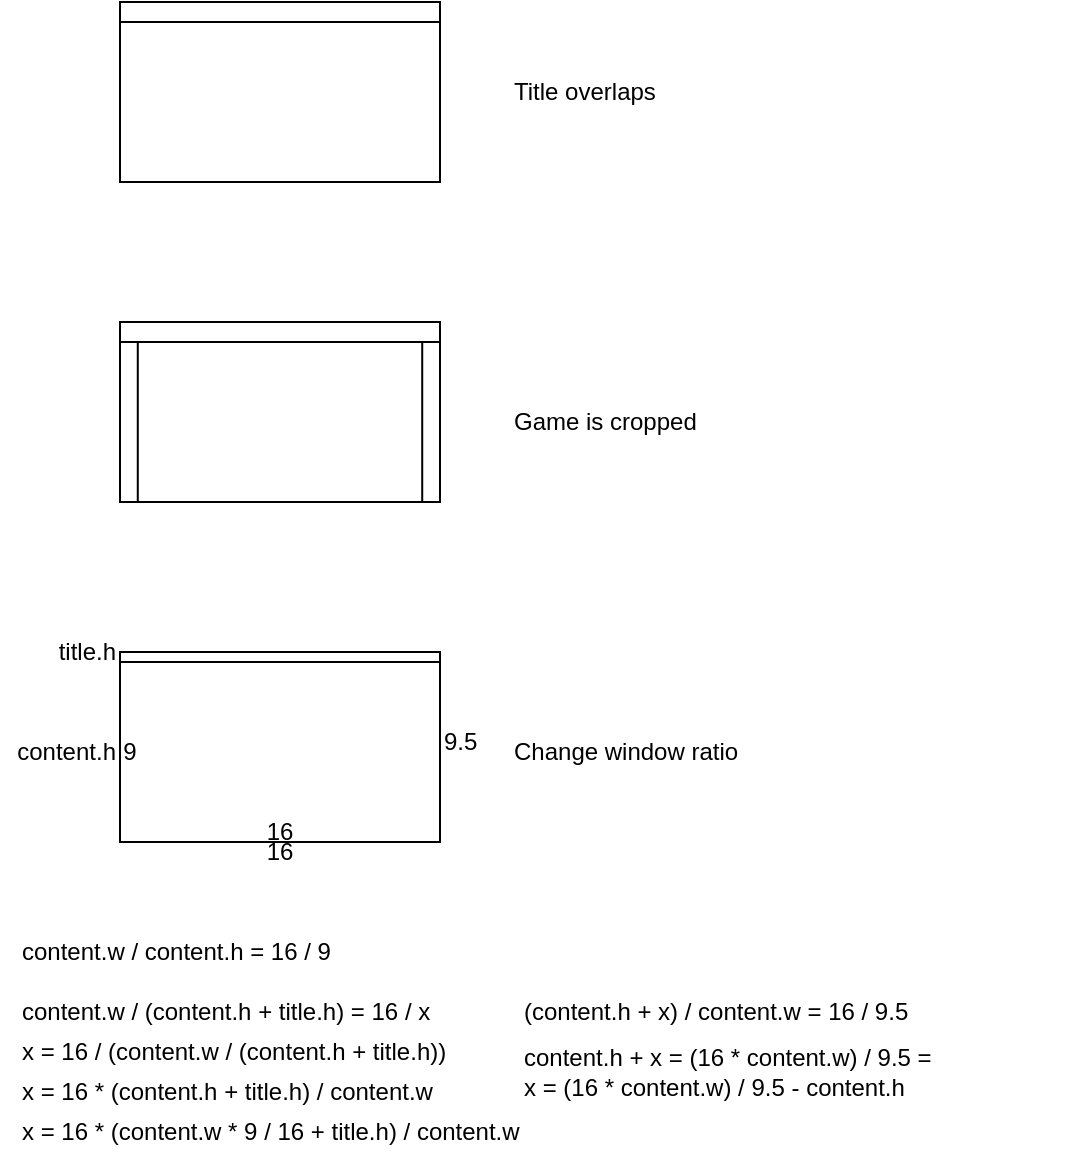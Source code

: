 <mxfile version="23.1.5" type="device">
  <diagram name="Page-1" id="mUwUTBw5uXBrBGNtByab">
    <mxGraphModel dx="350" dy="209" grid="1" gridSize="10" guides="1" tooltips="1" connect="1" arrows="1" fold="1" page="1" pageScale="1" pageWidth="850" pageHeight="1100" math="0" shadow="0">
      <root>
        <mxCell id="0" />
        <mxCell id="1" parent="0" />
        <mxCell id="wIFEEbzB2rkRxjZBOVmE-1" value="" style="rounded=0;whiteSpace=wrap;html=1;" vertex="1" parent="1">
          <mxGeometry x="200" y="160" width="160" height="90" as="geometry" />
        </mxCell>
        <mxCell id="wIFEEbzB2rkRxjZBOVmE-2" value="" style="rounded=0;whiteSpace=wrap;html=1;" vertex="1" parent="1">
          <mxGeometry x="200" y="160" width="160" height="10" as="geometry" />
        </mxCell>
        <mxCell id="wIFEEbzB2rkRxjZBOVmE-3" value="Title overlaps" style="text;html=1;align=left;verticalAlign=middle;whiteSpace=wrap;rounded=0;" vertex="1" parent="1">
          <mxGeometry x="395" y="190" width="115" height="30" as="geometry" />
        </mxCell>
        <mxCell id="wIFEEbzB2rkRxjZBOVmE-5" value="" style="rounded=0;whiteSpace=wrap;html=1;" vertex="1" parent="1">
          <mxGeometry x="200" y="320" width="160" height="90" as="geometry" />
        </mxCell>
        <mxCell id="wIFEEbzB2rkRxjZBOVmE-6" value="" style="rounded=0;whiteSpace=wrap;html=1;" vertex="1" parent="1">
          <mxGeometry x="200" y="320" width="160" height="10" as="geometry" />
        </mxCell>
        <mxCell id="wIFEEbzB2rkRxjZBOVmE-8" value="" style="rounded=0;whiteSpace=wrap;html=1;fillColor=none;" vertex="1" parent="1">
          <mxGeometry x="208.89" y="330" width="142.22" height="80" as="geometry" />
        </mxCell>
        <mxCell id="wIFEEbzB2rkRxjZBOVmE-9" value="Game is cropped" style="text;html=1;align=left;verticalAlign=middle;whiteSpace=wrap;rounded=0;" vertex="1" parent="1">
          <mxGeometry x="395" y="355" width="115" height="30" as="geometry" />
        </mxCell>
        <mxCell id="wIFEEbzB2rkRxjZBOVmE-10" value="" style="rounded=0;whiteSpace=wrap;html=1;" vertex="1" parent="1">
          <mxGeometry x="200" y="490" width="160" height="90" as="geometry" />
        </mxCell>
        <mxCell id="wIFEEbzB2rkRxjZBOVmE-11" value="" style="rounded=0;whiteSpace=wrap;html=1;" vertex="1" parent="1">
          <mxGeometry x="200" y="485" width="160" height="5" as="geometry" />
        </mxCell>
        <mxCell id="wIFEEbzB2rkRxjZBOVmE-12" value="Change window ratio" style="text;html=1;align=left;verticalAlign=middle;whiteSpace=wrap;rounded=0;" vertex="1" parent="1">
          <mxGeometry x="395" y="520" width="115" height="30" as="geometry" />
        </mxCell>
        <mxCell id="wIFEEbzB2rkRxjZBOVmE-13" value="title.h" style="text;html=1;align=right;verticalAlign=middle;whiteSpace=wrap;rounded=0;" vertex="1" parent="1">
          <mxGeometry x="140" y="480" width="60" height="10" as="geometry" />
        </mxCell>
        <mxCell id="wIFEEbzB2rkRxjZBOVmE-14" value="content.h" style="text;html=1;align=right;verticalAlign=middle;whiteSpace=wrap;rounded=0;" vertex="1" parent="1">
          <mxGeometry x="140" y="520" width="60" height="30" as="geometry" />
        </mxCell>
        <mxCell id="wIFEEbzB2rkRxjZBOVmE-15" value="16" style="text;html=1;align=center;verticalAlign=middle;whiteSpace=wrap;rounded=0;" vertex="1" parent="1">
          <mxGeometry x="250" y="570" width="60" height="10" as="geometry" />
        </mxCell>
        <mxCell id="wIFEEbzB2rkRxjZBOVmE-16" value="9" style="text;html=1;align=center;verticalAlign=middle;whiteSpace=wrap;rounded=0;" vertex="1" parent="1">
          <mxGeometry x="200" y="530" width="10" height="10" as="geometry" />
        </mxCell>
        <mxCell id="wIFEEbzB2rkRxjZBOVmE-17" value="16" style="text;html=1;align=center;verticalAlign=middle;whiteSpace=wrap;rounded=0;" vertex="1" parent="1">
          <mxGeometry x="250" y="580" width="60" height="10" as="geometry" />
        </mxCell>
        <mxCell id="wIFEEbzB2rkRxjZBOVmE-18" value="9.5" style="text;html=1;align=left;verticalAlign=middle;whiteSpace=wrap;rounded=0;rotation=0;" vertex="1" parent="1">
          <mxGeometry x="360" y="520" width="20" height="20" as="geometry" />
        </mxCell>
        <mxCell id="wIFEEbzB2rkRxjZBOVmE-19" value="content.w / content.h = 16 / 9" style="text;html=1;align=left;verticalAlign=middle;whiteSpace=wrap;rounded=0;" vertex="1" parent="1">
          <mxGeometry x="148.89" y="620" width="301.11" height="30" as="geometry" />
        </mxCell>
        <mxCell id="wIFEEbzB2rkRxjZBOVmE-20" value="content.w / (content.h + title.h) = 16 / x" style="text;html=1;align=left;verticalAlign=middle;whiteSpace=wrap;rounded=0;" vertex="1" parent="1">
          <mxGeometry x="148.89" y="650" width="271.11" height="30" as="geometry" />
        </mxCell>
        <mxCell id="wIFEEbzB2rkRxjZBOVmE-21" value="x = 16 / (content.w / (content.h + title.h))" style="text;html=1;align=left;verticalAlign=middle;whiteSpace=wrap;rounded=0;" vertex="1" parent="1">
          <mxGeometry x="148.89" y="670" width="220" height="30" as="geometry" />
        </mxCell>
        <mxCell id="wIFEEbzB2rkRxjZBOVmE-22" value="(content.h + x) / content.w = 16 / 9.5" style="text;html=1;align=left;verticalAlign=middle;whiteSpace=wrap;rounded=0;" vertex="1" parent="1">
          <mxGeometry x="400" y="650" width="271.11" height="30" as="geometry" />
        </mxCell>
        <mxCell id="wIFEEbzB2rkRxjZBOVmE-23" value="content.h + x = (16 * content.w) / 9.5 =&lt;br&gt;x = (16 * content.w) / 9.5 - content.h" style="text;html=1;align=left;verticalAlign=middle;whiteSpace=wrap;rounded=0;" vertex="1" parent="1">
          <mxGeometry x="400" y="680" width="271.11" height="30" as="geometry" />
        </mxCell>
        <mxCell id="wIFEEbzB2rkRxjZBOVmE-26" value="x = 16 * (content.h + title.h)&amp;nbsp;/ content.w" style="text;html=1;align=left;verticalAlign=middle;whiteSpace=wrap;rounded=0;" vertex="1" parent="1">
          <mxGeometry x="148.89" y="690" width="240" height="30" as="geometry" />
        </mxCell>
        <mxCell id="wIFEEbzB2rkRxjZBOVmE-27" value="x = 16 * (content.w * 9 / 16 + title.h)&amp;nbsp;/ content.w" style="text;html=1;align=left;verticalAlign=middle;whiteSpace=wrap;rounded=0;" vertex="1" parent="1">
          <mxGeometry x="148.89" y="710" width="251.11" height="30" as="geometry" />
        </mxCell>
      </root>
    </mxGraphModel>
  </diagram>
</mxfile>
